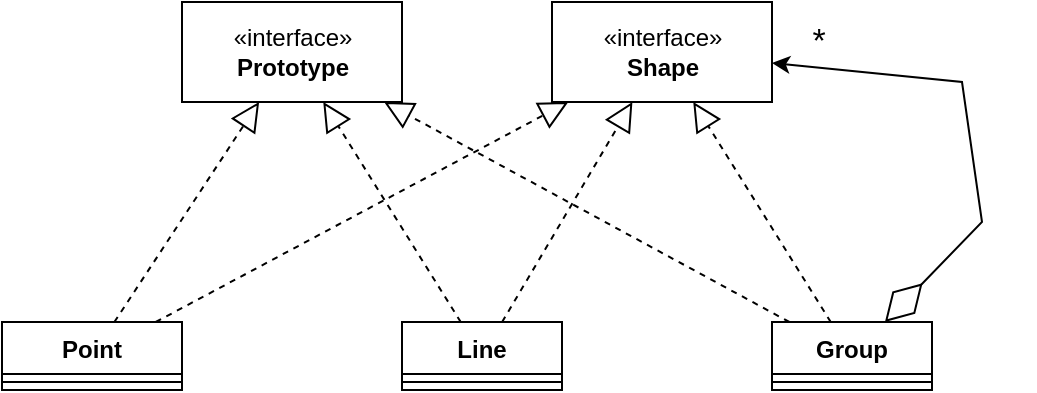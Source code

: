 <mxfile version="20.2.3" type="device"><diagram id="G_RoL4LwyMugpDPQfPzQ" name="Page-1"><mxGraphModel dx="962" dy="1394" grid="1" gridSize="10" guides="1" tooltips="1" connect="1" arrows="1" fold="1" page="1" pageScale="1" pageWidth="850" pageHeight="1100" math="0" shadow="0"><root><mxCell id="0"/><mxCell id="1" parent="0"/><mxCell id="XNZ9wEsCq6MF7K4h0WQU-5" value="«interface»&lt;br&gt;&lt;b&gt;Prototype&lt;/b&gt;" style="html=1;" vertex="1" parent="1"><mxGeometry x="240" y="320" width="110" height="50" as="geometry"/></mxCell><mxCell id="XNZ9wEsCq6MF7K4h0WQU-6" value="«interface»&lt;br&gt;&lt;b&gt;Shape&lt;/b&gt;" style="html=1;" vertex="1" parent="1"><mxGeometry x="425" y="320" width="110" height="50" as="geometry"/></mxCell><mxCell id="XNZ9wEsCq6MF7K4h0WQU-7" value="Point" style="swimlane;fontStyle=1;align=center;verticalAlign=top;childLayout=stackLayout;horizontal=1;startSize=26;horizontalStack=0;resizeParent=1;resizeParentMax=0;resizeLast=0;collapsible=1;marginBottom=0;" vertex="1" parent="1"><mxGeometry x="150" y="480" width="90" height="34" as="geometry"/></mxCell><mxCell id="XNZ9wEsCq6MF7K4h0WQU-9" value="" style="line;strokeWidth=1;fillColor=none;align=left;verticalAlign=middle;spacingTop=-1;spacingLeft=3;spacingRight=3;rotatable=0;labelPosition=right;points=[];portConstraint=eastwest;" vertex="1" parent="XNZ9wEsCq6MF7K4h0WQU-7"><mxGeometry y="26" width="90" height="8" as="geometry"/></mxCell><mxCell id="XNZ9wEsCq6MF7K4h0WQU-19" value="Line" style="swimlane;fontStyle=1;align=center;verticalAlign=top;childLayout=stackLayout;horizontal=1;startSize=26;horizontalStack=0;resizeParent=1;resizeParentMax=0;resizeLast=0;collapsible=1;marginBottom=0;" vertex="1" parent="1"><mxGeometry x="350" y="480" width="80" height="34" as="geometry"/></mxCell><mxCell id="XNZ9wEsCq6MF7K4h0WQU-20" value="" style="line;strokeWidth=1;fillColor=none;align=left;verticalAlign=middle;spacingTop=-1;spacingLeft=3;spacingRight=3;rotatable=0;labelPosition=right;points=[];portConstraint=eastwest;" vertex="1" parent="XNZ9wEsCq6MF7K4h0WQU-19"><mxGeometry y="26" width="80" height="8" as="geometry"/></mxCell><mxCell id="XNZ9wEsCq6MF7K4h0WQU-21" value="Group" style="swimlane;fontStyle=1;align=center;verticalAlign=top;childLayout=stackLayout;horizontal=1;startSize=26;horizontalStack=0;resizeParent=1;resizeParentMax=0;resizeLast=0;collapsible=1;marginBottom=0;" vertex="1" parent="1"><mxGeometry x="535" y="480" width="80" height="34" as="geometry"/></mxCell><mxCell id="XNZ9wEsCq6MF7K4h0WQU-22" value="" style="line;strokeWidth=1;fillColor=none;align=left;verticalAlign=middle;spacingTop=-1;spacingLeft=3;spacingRight=3;rotatable=0;labelPosition=right;points=[];portConstraint=eastwest;" vertex="1" parent="XNZ9wEsCq6MF7K4h0WQU-21"><mxGeometry y="26" width="80" height="8" as="geometry"/></mxCell><mxCell id="XNZ9wEsCq6MF7K4h0WQU-23" value="" style="endArrow=block;dashed=1;endFill=0;endSize=12;html=1;rounded=0;" edge="1" parent="1" source="XNZ9wEsCq6MF7K4h0WQU-19" target="XNZ9wEsCq6MF7K4h0WQU-6"><mxGeometry width="160" relative="1" as="geometry"><mxPoint x="340" y="740" as="sourcePoint"/><mxPoint x="500" y="740" as="targetPoint"/></mxGeometry></mxCell><mxCell id="XNZ9wEsCq6MF7K4h0WQU-24" value="" style="endArrow=block;dashed=1;endFill=0;endSize=12;html=1;rounded=0;" edge="1" parent="1" source="XNZ9wEsCq6MF7K4h0WQU-7" target="XNZ9wEsCq6MF7K4h0WQU-5"><mxGeometry width="160" relative="1" as="geometry"><mxPoint x="410.066" y="490" as="sourcePoint"/><mxPoint x="475.197" y="380" as="targetPoint"/></mxGeometry></mxCell><mxCell id="XNZ9wEsCq6MF7K4h0WQU-25" value="" style="endArrow=block;dashed=1;endFill=0;endSize=12;html=1;rounded=0;" edge="1" parent="1" source="XNZ9wEsCq6MF7K4h0WQU-7" target="XNZ9wEsCq6MF7K4h0WQU-6"><mxGeometry width="160" relative="1" as="geometry"><mxPoint x="420.066" y="500" as="sourcePoint"/><mxPoint x="485.197" y="390" as="targetPoint"/></mxGeometry></mxCell><mxCell id="XNZ9wEsCq6MF7K4h0WQU-26" value="" style="endArrow=block;dashed=1;endFill=0;endSize=12;html=1;rounded=0;" edge="1" parent="1" source="XNZ9wEsCq6MF7K4h0WQU-21" target="XNZ9wEsCq6MF7K4h0WQU-6"><mxGeometry width="160" relative="1" as="geometry"><mxPoint x="430.066" y="510" as="sourcePoint"/><mxPoint x="495.197" y="400" as="targetPoint"/></mxGeometry></mxCell><mxCell id="XNZ9wEsCq6MF7K4h0WQU-27" value="" style="endArrow=block;dashed=1;endFill=0;endSize=12;html=1;rounded=0;" edge="1" parent="1" source="XNZ9wEsCq6MF7K4h0WQU-19" target="XNZ9wEsCq6MF7K4h0WQU-5"><mxGeometry width="160" relative="1" as="geometry"><mxPoint x="219.112" y="490" as="sourcePoint"/><mxPoint x="439.836" y="380" as="targetPoint"/></mxGeometry></mxCell><mxCell id="XNZ9wEsCq6MF7K4h0WQU-28" value="" style="endArrow=block;dashed=1;endFill=0;endSize=12;html=1;rounded=0;" edge="1" parent="1" source="XNZ9wEsCq6MF7K4h0WQU-21" target="XNZ9wEsCq6MF7K4h0WQU-5"><mxGeometry width="160" relative="1" as="geometry"><mxPoint x="389.375" y="490" as="sourcePoint"/><mxPoint x="320.625" y="380" as="targetPoint"/></mxGeometry></mxCell><mxCell id="XNZ9wEsCq6MF7K4h0WQU-30" value="" style="endArrow=diamondThin;endFill=0;endSize=24;html=1;rounded=0;startArrow=classic;startFill=1;" edge="1" parent="1" source="XNZ9wEsCq6MF7K4h0WQU-6" target="XNZ9wEsCq6MF7K4h0WQU-21"><mxGeometry width="160" relative="1" as="geometry"><mxPoint x="340" y="740" as="sourcePoint"/><mxPoint x="500" y="740" as="targetPoint"/><Array as="points"><mxPoint x="630" y="360"/><mxPoint x="640" y="430"/></Array></mxGeometry></mxCell><mxCell id="XNZ9wEsCq6MF7K4h0WQU-31" value="&lt;font style=&quot;font-size: 17px;&quot;&gt;*&lt;/font&gt;" style="edgeLabel;html=1;align=center;verticalAlign=middle;resizable=0;points=[];" vertex="1" connectable="0" parent="XNZ9wEsCq6MF7K4h0WQU-30"><mxGeometry x="-0.803" y="-1" relative="1" as="geometry"><mxPoint y="-14" as="offset"/></mxGeometry></mxCell></root></mxGraphModel></diagram></mxfile>